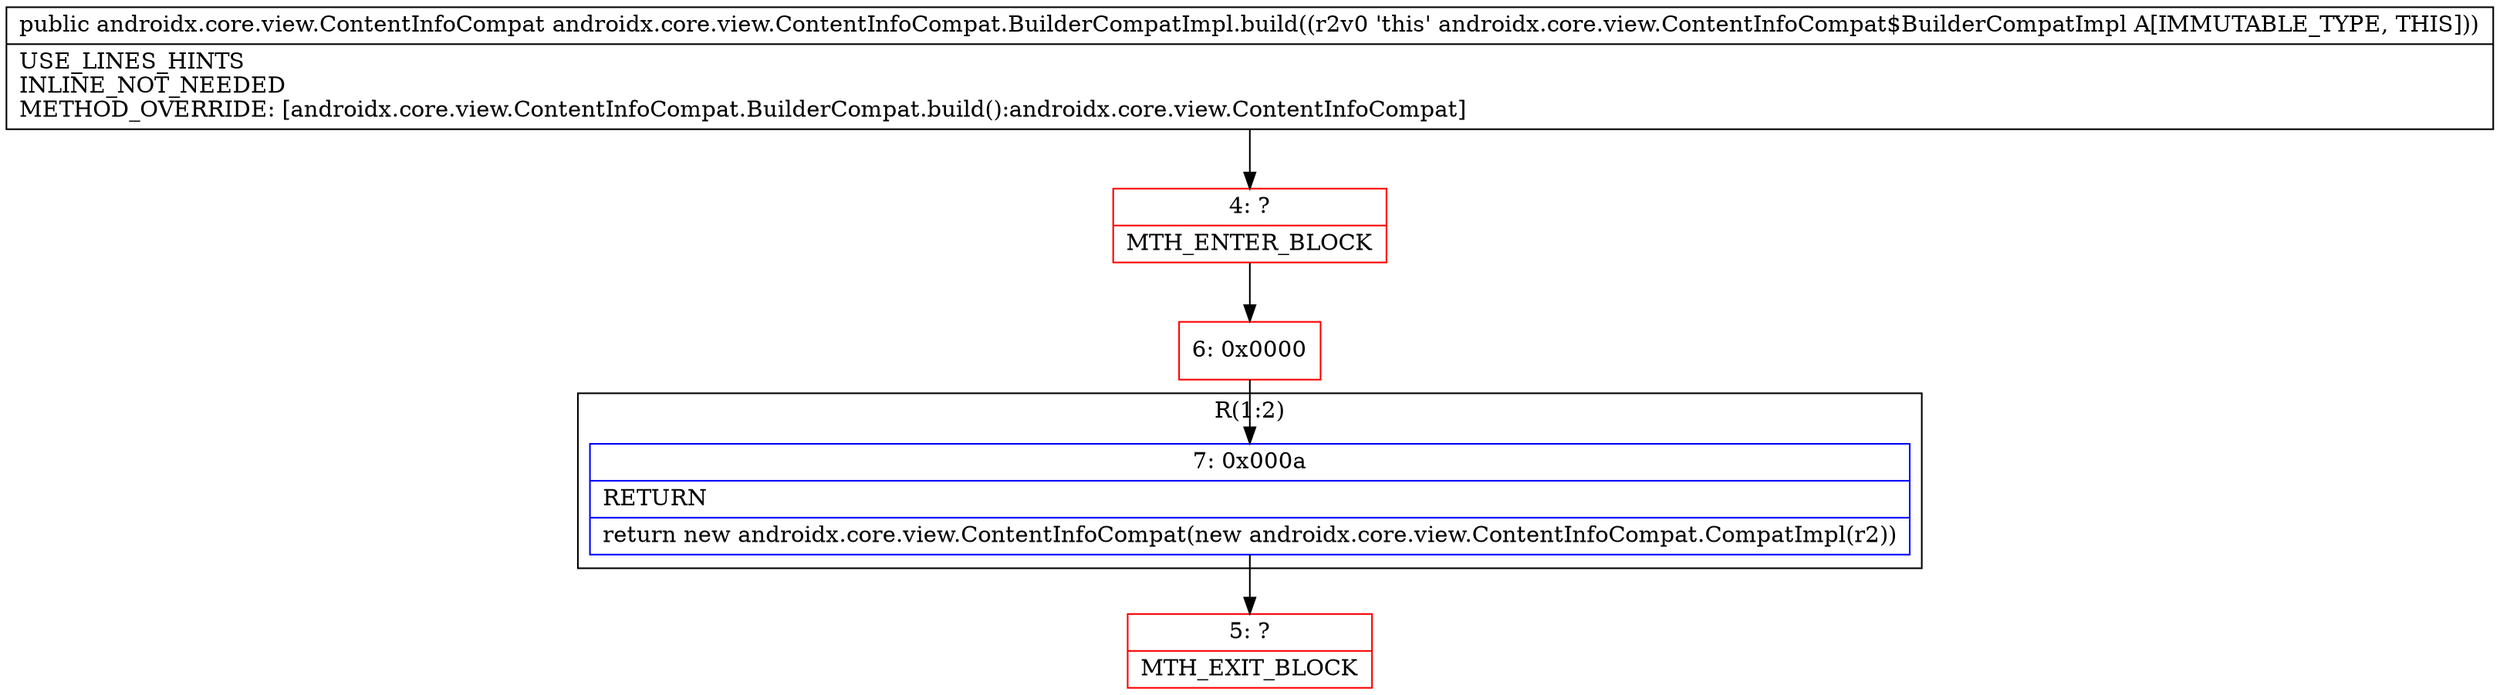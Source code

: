 digraph "CFG forandroidx.core.view.ContentInfoCompat.BuilderCompatImpl.build()Landroidx\/core\/view\/ContentInfoCompat;" {
subgraph cluster_Region_867919030 {
label = "R(1:2)";
node [shape=record,color=blue];
Node_7 [shape=record,label="{7\:\ 0x000a|RETURN\l|return new androidx.core.view.ContentInfoCompat(new androidx.core.view.ContentInfoCompat.CompatImpl(r2))\l}"];
}
Node_4 [shape=record,color=red,label="{4\:\ ?|MTH_ENTER_BLOCK\l}"];
Node_6 [shape=record,color=red,label="{6\:\ 0x0000}"];
Node_5 [shape=record,color=red,label="{5\:\ ?|MTH_EXIT_BLOCK\l}"];
MethodNode[shape=record,label="{public androidx.core.view.ContentInfoCompat androidx.core.view.ContentInfoCompat.BuilderCompatImpl.build((r2v0 'this' androidx.core.view.ContentInfoCompat$BuilderCompatImpl A[IMMUTABLE_TYPE, THIS]))  | USE_LINES_HINTS\lINLINE_NOT_NEEDED\lMETHOD_OVERRIDE: [androidx.core.view.ContentInfoCompat.BuilderCompat.build():androidx.core.view.ContentInfoCompat]\l}"];
MethodNode -> Node_4;Node_7 -> Node_5;
Node_4 -> Node_6;
Node_6 -> Node_7;
}

